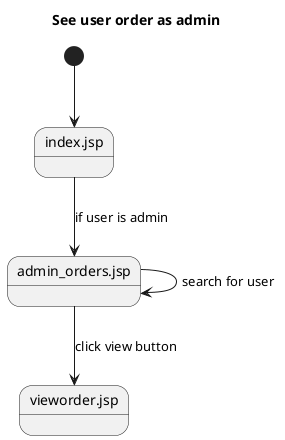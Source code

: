 @startuml

Title See user order as admin
State "index.jsp" as index
State "admin_orders.jsp" as orders
State "vieworder.jsp" as vieworder

[*] --> index
index --> orders : if user is admin
orders --> orders : search for user
orders --> vieworder : click view button

@enduml